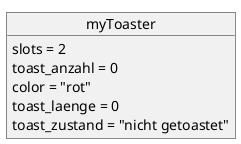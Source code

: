 @startuml
!pragma layout smetana

object myToaster

myToaster : slots = 2
myToaster : toast_anzahl = 0
myToaster : color = "rot"
myToaster : toast_laenge = 0
myToaster : toast_zustand = "nicht getoastet"


@enduml
